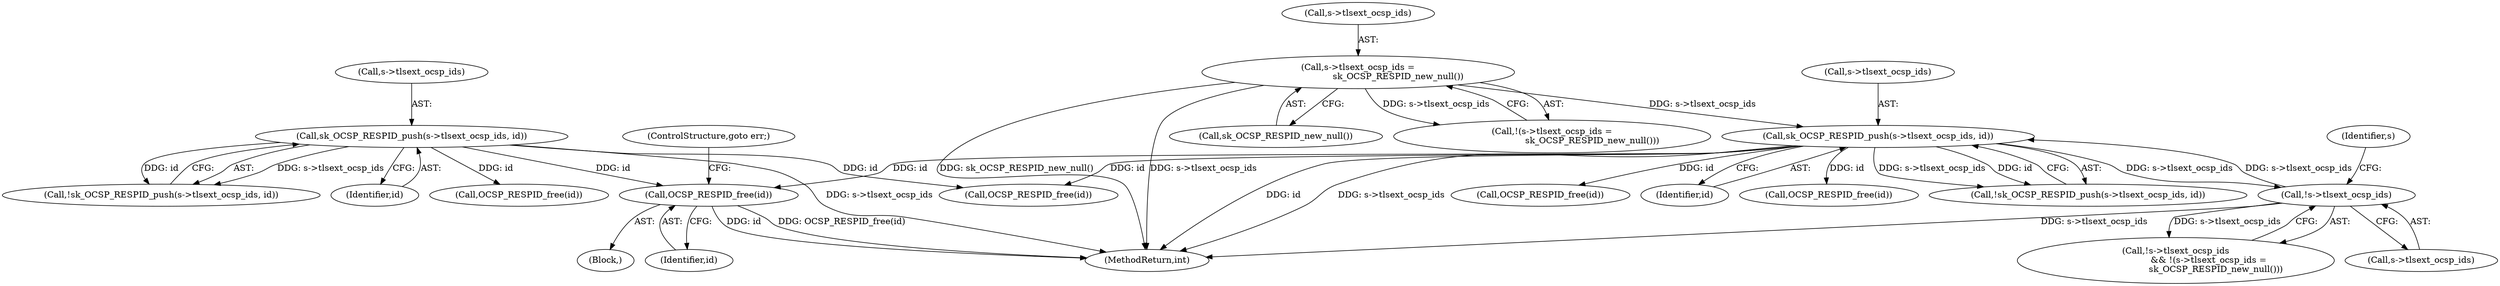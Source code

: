 digraph "0_openssl_2c0d295e26306e15a92eb23a84a1802005c1c137@API" {
"1001057" [label="(Call,OCSP_RESPID_free(id))"];
"1001083" [label="(Call,sk_OCSP_RESPID_push(s->tlsext_ocsp_ids, id))"];
"1001062" [label="(Call,!s->tlsext_ocsp_ids)"];
"1001067" [label="(Call,s->tlsext_ocsp_ids =\n                             sk_OCSP_RESPID_new_null())"];
"1001043" [label="(Call,sk_OCSP_RESPID_push(s->tlsext_ocsp_ids, id))"];
"1001049" [label="(Call,OCSP_RESPID_free(id))"];
"1001044" [label="(Call,s->tlsext_ocsp_ids)"];
"1001063" [label="(Call,s->tlsext_ocsp_ids)"];
"1001069" [label="(Identifier,s)"];
"1001073" [label="(Call,OCSP_RESPID_free(id))"];
"1001011" [label="(Block,)"];
"1001071" [label="(Call,sk_OCSP_RESPID_new_null())"];
"1001062" [label="(Call,!s->tlsext_ocsp_ids)"];
"1001089" [label="(Call,OCSP_RESPID_free(id))"];
"1001268" [label="(MethodReturn,int)"];
"1001082" [label="(Call,!sk_OCSP_RESPID_push(s->tlsext_ocsp_ids, id))"];
"1001058" [label="(Identifier,id)"];
"1001033" [label="(Call,OCSP_RESPID_free(id))"];
"1001066" [label="(Call,!(s->tlsext_ocsp_ids =\n                             sk_OCSP_RESPID_new_null()))"];
"1001057" [label="(Call,OCSP_RESPID_free(id))"];
"1001084" [label="(Call,s->tlsext_ocsp_ids)"];
"1001083" [label="(Call,sk_OCSP_RESPID_push(s->tlsext_ocsp_ids, id))"];
"1001068" [label="(Call,s->tlsext_ocsp_ids)"];
"1001042" [label="(Call,!sk_OCSP_RESPID_push(s->tlsext_ocsp_ids, id))"];
"1001061" [label="(Call,!s->tlsext_ocsp_ids\n                        && !(s->tlsext_ocsp_ids =\n                             sk_OCSP_RESPID_new_null()))"];
"1001067" [label="(Call,s->tlsext_ocsp_ids =\n                             sk_OCSP_RESPID_new_null())"];
"1001047" [label="(Identifier,id)"];
"1001043" [label="(Call,sk_OCSP_RESPID_push(s->tlsext_ocsp_ids, id))"];
"1001087" [label="(Identifier,id)"];
"1001059" [label="(ControlStructure,goto err;)"];
"1001057" -> "1001011"  [label="AST: "];
"1001057" -> "1001058"  [label="CFG: "];
"1001058" -> "1001057"  [label="AST: "];
"1001059" -> "1001057"  [label="CFG: "];
"1001057" -> "1001268"  [label="DDG: OCSP_RESPID_free(id)"];
"1001057" -> "1001268"  [label="DDG: id"];
"1001083" -> "1001057"  [label="DDG: id"];
"1001043" -> "1001057"  [label="DDG: id"];
"1001083" -> "1001082"  [label="AST: "];
"1001083" -> "1001087"  [label="CFG: "];
"1001084" -> "1001083"  [label="AST: "];
"1001087" -> "1001083"  [label="AST: "];
"1001082" -> "1001083"  [label="CFG: "];
"1001083" -> "1001268"  [label="DDG: id"];
"1001083" -> "1001268"  [label="DDG: s->tlsext_ocsp_ids"];
"1001083" -> "1001033"  [label="DDG: id"];
"1001083" -> "1001062"  [label="DDG: s->tlsext_ocsp_ids"];
"1001083" -> "1001073"  [label="DDG: id"];
"1001083" -> "1001082"  [label="DDG: s->tlsext_ocsp_ids"];
"1001083" -> "1001082"  [label="DDG: id"];
"1001062" -> "1001083"  [label="DDG: s->tlsext_ocsp_ids"];
"1001067" -> "1001083"  [label="DDG: s->tlsext_ocsp_ids"];
"1001083" -> "1001089"  [label="DDG: id"];
"1001062" -> "1001061"  [label="AST: "];
"1001062" -> "1001063"  [label="CFG: "];
"1001063" -> "1001062"  [label="AST: "];
"1001069" -> "1001062"  [label="CFG: "];
"1001061" -> "1001062"  [label="CFG: "];
"1001062" -> "1001268"  [label="DDG: s->tlsext_ocsp_ids"];
"1001062" -> "1001061"  [label="DDG: s->tlsext_ocsp_ids"];
"1001067" -> "1001066"  [label="AST: "];
"1001067" -> "1001071"  [label="CFG: "];
"1001068" -> "1001067"  [label="AST: "];
"1001071" -> "1001067"  [label="AST: "];
"1001066" -> "1001067"  [label="CFG: "];
"1001067" -> "1001268"  [label="DDG: s->tlsext_ocsp_ids"];
"1001067" -> "1001268"  [label="DDG: sk_OCSP_RESPID_new_null()"];
"1001067" -> "1001066"  [label="DDG: s->tlsext_ocsp_ids"];
"1001043" -> "1001042"  [label="AST: "];
"1001043" -> "1001047"  [label="CFG: "];
"1001044" -> "1001043"  [label="AST: "];
"1001047" -> "1001043"  [label="AST: "];
"1001042" -> "1001043"  [label="CFG: "];
"1001043" -> "1001268"  [label="DDG: s->tlsext_ocsp_ids"];
"1001043" -> "1001033"  [label="DDG: id"];
"1001043" -> "1001042"  [label="DDG: s->tlsext_ocsp_ids"];
"1001043" -> "1001042"  [label="DDG: id"];
"1001043" -> "1001049"  [label="DDG: id"];
}
